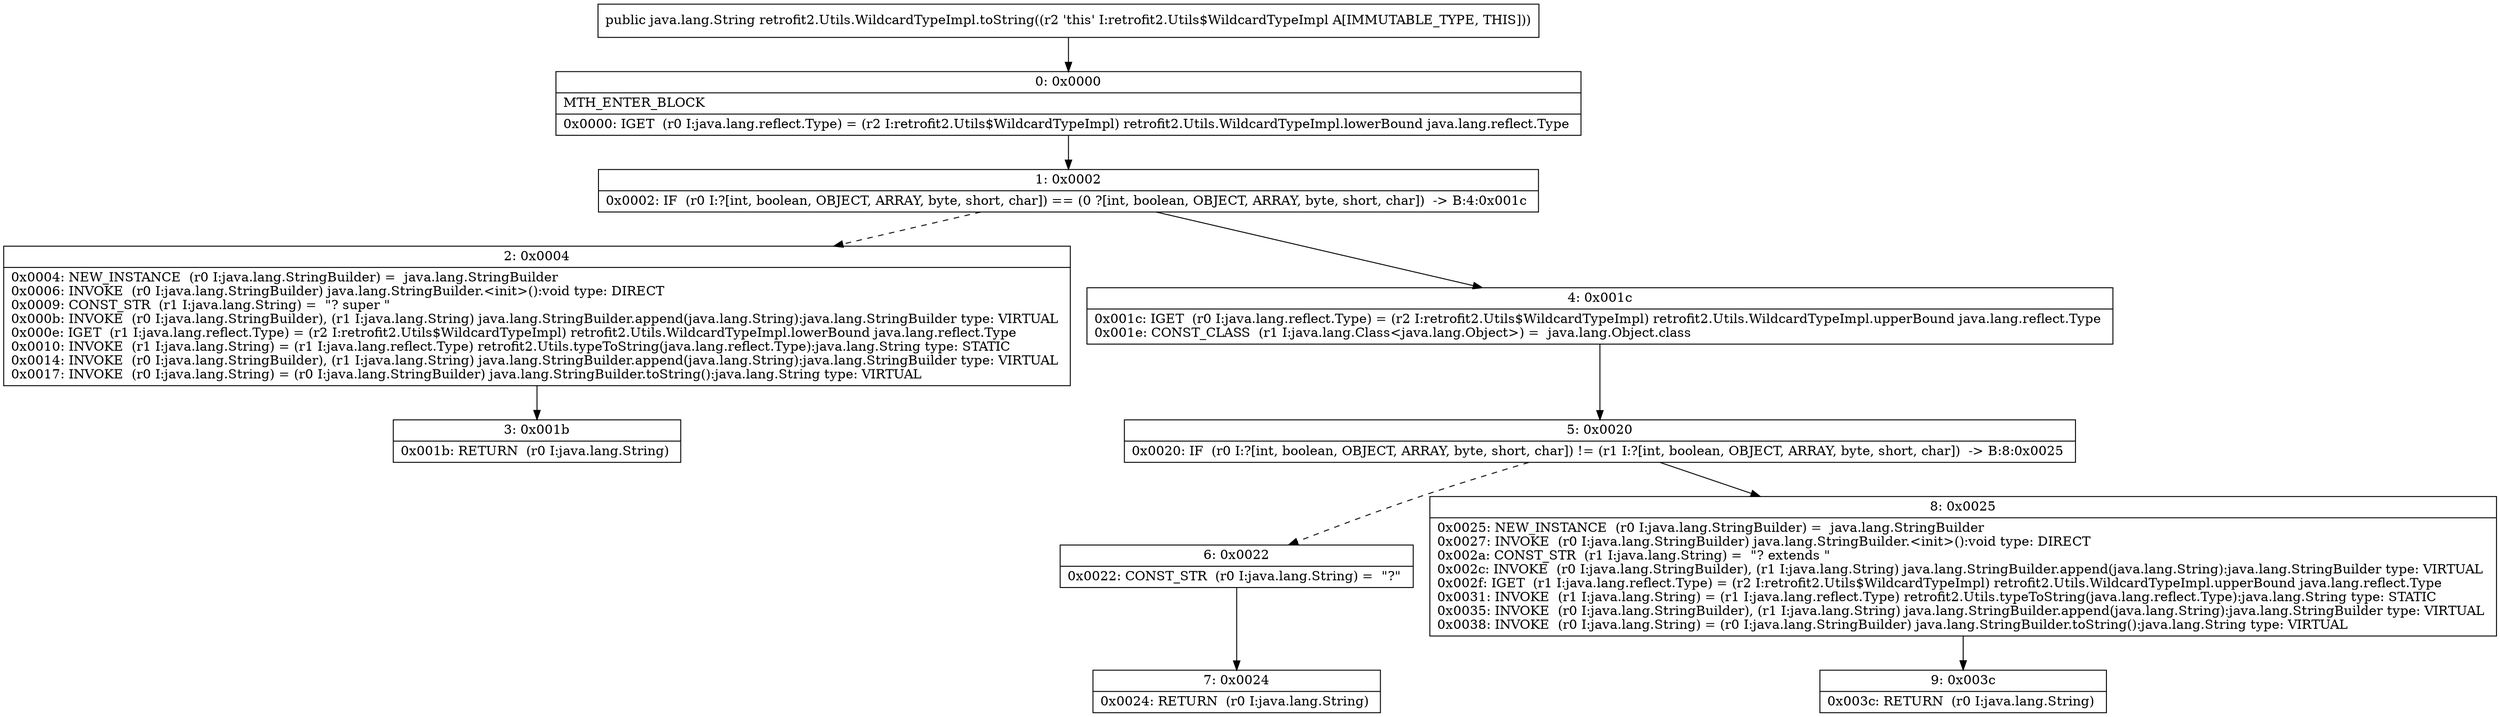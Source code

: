 digraph "CFG forretrofit2.Utils.WildcardTypeImpl.toString()Ljava\/lang\/String;" {
Node_0 [shape=record,label="{0\:\ 0x0000|MTH_ENTER_BLOCK\l|0x0000: IGET  (r0 I:java.lang.reflect.Type) = (r2 I:retrofit2.Utils$WildcardTypeImpl) retrofit2.Utils.WildcardTypeImpl.lowerBound java.lang.reflect.Type \l}"];
Node_1 [shape=record,label="{1\:\ 0x0002|0x0002: IF  (r0 I:?[int, boolean, OBJECT, ARRAY, byte, short, char]) == (0 ?[int, boolean, OBJECT, ARRAY, byte, short, char])  \-\> B:4:0x001c \l}"];
Node_2 [shape=record,label="{2\:\ 0x0004|0x0004: NEW_INSTANCE  (r0 I:java.lang.StringBuilder) =  java.lang.StringBuilder \l0x0006: INVOKE  (r0 I:java.lang.StringBuilder) java.lang.StringBuilder.\<init\>():void type: DIRECT \l0x0009: CONST_STR  (r1 I:java.lang.String) =  \"? super \" \l0x000b: INVOKE  (r0 I:java.lang.StringBuilder), (r1 I:java.lang.String) java.lang.StringBuilder.append(java.lang.String):java.lang.StringBuilder type: VIRTUAL \l0x000e: IGET  (r1 I:java.lang.reflect.Type) = (r2 I:retrofit2.Utils$WildcardTypeImpl) retrofit2.Utils.WildcardTypeImpl.lowerBound java.lang.reflect.Type \l0x0010: INVOKE  (r1 I:java.lang.String) = (r1 I:java.lang.reflect.Type) retrofit2.Utils.typeToString(java.lang.reflect.Type):java.lang.String type: STATIC \l0x0014: INVOKE  (r0 I:java.lang.StringBuilder), (r1 I:java.lang.String) java.lang.StringBuilder.append(java.lang.String):java.lang.StringBuilder type: VIRTUAL \l0x0017: INVOKE  (r0 I:java.lang.String) = (r0 I:java.lang.StringBuilder) java.lang.StringBuilder.toString():java.lang.String type: VIRTUAL \l}"];
Node_3 [shape=record,label="{3\:\ 0x001b|0x001b: RETURN  (r0 I:java.lang.String) \l}"];
Node_4 [shape=record,label="{4\:\ 0x001c|0x001c: IGET  (r0 I:java.lang.reflect.Type) = (r2 I:retrofit2.Utils$WildcardTypeImpl) retrofit2.Utils.WildcardTypeImpl.upperBound java.lang.reflect.Type \l0x001e: CONST_CLASS  (r1 I:java.lang.Class\<java.lang.Object\>) =  java.lang.Object.class \l}"];
Node_5 [shape=record,label="{5\:\ 0x0020|0x0020: IF  (r0 I:?[int, boolean, OBJECT, ARRAY, byte, short, char]) != (r1 I:?[int, boolean, OBJECT, ARRAY, byte, short, char])  \-\> B:8:0x0025 \l}"];
Node_6 [shape=record,label="{6\:\ 0x0022|0x0022: CONST_STR  (r0 I:java.lang.String) =  \"?\" \l}"];
Node_7 [shape=record,label="{7\:\ 0x0024|0x0024: RETURN  (r0 I:java.lang.String) \l}"];
Node_8 [shape=record,label="{8\:\ 0x0025|0x0025: NEW_INSTANCE  (r0 I:java.lang.StringBuilder) =  java.lang.StringBuilder \l0x0027: INVOKE  (r0 I:java.lang.StringBuilder) java.lang.StringBuilder.\<init\>():void type: DIRECT \l0x002a: CONST_STR  (r1 I:java.lang.String) =  \"? extends \" \l0x002c: INVOKE  (r0 I:java.lang.StringBuilder), (r1 I:java.lang.String) java.lang.StringBuilder.append(java.lang.String):java.lang.StringBuilder type: VIRTUAL \l0x002f: IGET  (r1 I:java.lang.reflect.Type) = (r2 I:retrofit2.Utils$WildcardTypeImpl) retrofit2.Utils.WildcardTypeImpl.upperBound java.lang.reflect.Type \l0x0031: INVOKE  (r1 I:java.lang.String) = (r1 I:java.lang.reflect.Type) retrofit2.Utils.typeToString(java.lang.reflect.Type):java.lang.String type: STATIC \l0x0035: INVOKE  (r0 I:java.lang.StringBuilder), (r1 I:java.lang.String) java.lang.StringBuilder.append(java.lang.String):java.lang.StringBuilder type: VIRTUAL \l0x0038: INVOKE  (r0 I:java.lang.String) = (r0 I:java.lang.StringBuilder) java.lang.StringBuilder.toString():java.lang.String type: VIRTUAL \l}"];
Node_9 [shape=record,label="{9\:\ 0x003c|0x003c: RETURN  (r0 I:java.lang.String) \l}"];
MethodNode[shape=record,label="{public java.lang.String retrofit2.Utils.WildcardTypeImpl.toString((r2 'this' I:retrofit2.Utils$WildcardTypeImpl A[IMMUTABLE_TYPE, THIS])) }"];
MethodNode -> Node_0;
Node_0 -> Node_1;
Node_1 -> Node_2[style=dashed];
Node_1 -> Node_4;
Node_2 -> Node_3;
Node_4 -> Node_5;
Node_5 -> Node_6[style=dashed];
Node_5 -> Node_8;
Node_6 -> Node_7;
Node_8 -> Node_9;
}

